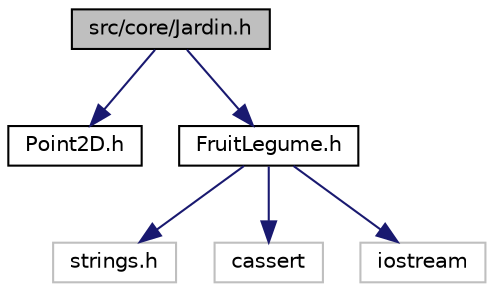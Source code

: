 digraph "src/core/Jardin.h"
{
 // LATEX_PDF_SIZE
  edge [fontname="Helvetica",fontsize="10",labelfontname="Helvetica",labelfontsize="10"];
  node [fontname="Helvetica",fontsize="10",shape=record];
  Node1 [label="src/core/Jardin.h",height=0.2,width=0.4,color="black", fillcolor="grey75", style="filled", fontcolor="black",tooltip="Module gérant un parcelle de jardin."];
  Node1 -> Node2 [color="midnightblue",fontsize="10",style="solid",fontname="Helvetica"];
  Node2 [label="Point2D.h",height=0.2,width=0.4,color="black", fillcolor="white", style="filled",URL="$Point2D_8h_source.html",tooltip=" "];
  Node1 -> Node3 [color="midnightblue",fontsize="10",style="solid",fontname="Helvetica"];
  Node3 [label="FruitLegume.h",height=0.2,width=0.4,color="black", fillcolor="white", style="filled",URL="$FruitLegume_8h.html",tooltip="Module gérant un FruitLegume."];
  Node3 -> Node4 [color="midnightblue",fontsize="10",style="solid",fontname="Helvetica"];
  Node4 [label="strings.h",height=0.2,width=0.4,color="grey75", fillcolor="white", style="filled",tooltip=" "];
  Node3 -> Node5 [color="midnightblue",fontsize="10",style="solid",fontname="Helvetica"];
  Node5 [label="cassert",height=0.2,width=0.4,color="grey75", fillcolor="white", style="filled",tooltip=" "];
  Node3 -> Node6 [color="midnightblue",fontsize="10",style="solid",fontname="Helvetica"];
  Node6 [label="iostream",height=0.2,width=0.4,color="grey75", fillcolor="white", style="filled",tooltip=" "];
}
